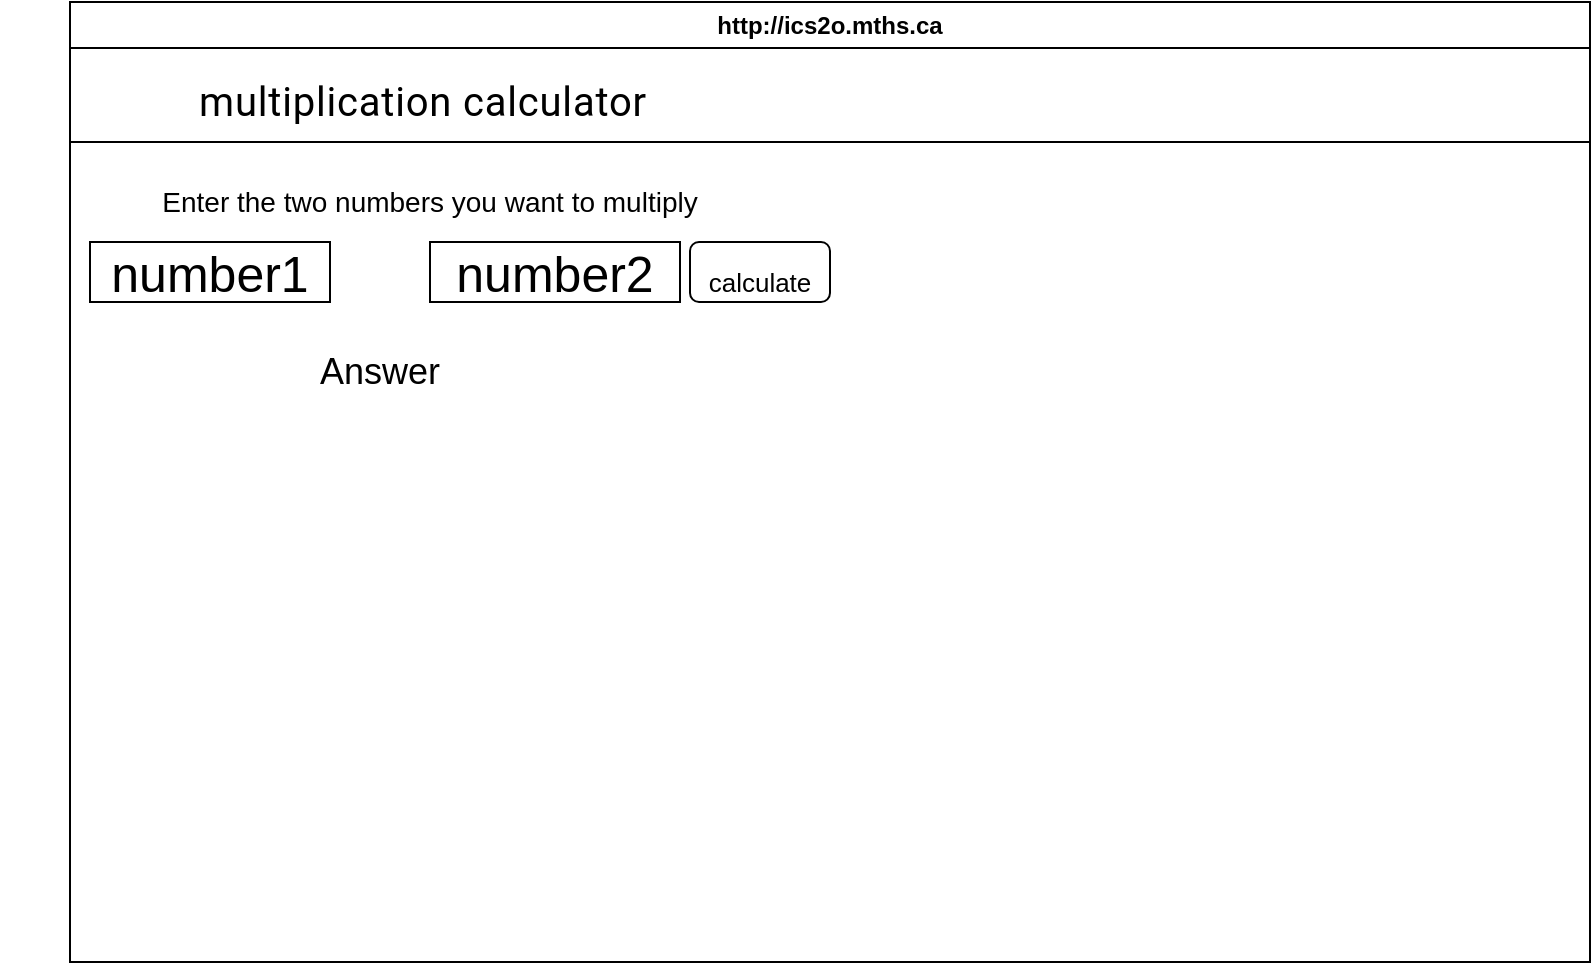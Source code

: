 <mxfile>
    <diagram id="HIP3nbAZw_EuaXWnEj3U" name="Page-1">
        <mxGraphModel dx="1476" dy="525" grid="1" gridSize="10" guides="1" tooltips="1" connect="1" arrows="1" fold="1" page="1" pageScale="1" pageWidth="850" pageHeight="1100" math="0" shadow="0">
            <root>
                <mxCell id="0"/>
                <mxCell id="1" parent="0"/>
                <mxCell id="7" value="http://ics2o.mths.ca" style="swimlane;whiteSpace=wrap;html=1;" parent="1" vertex="1">
                    <mxGeometry x="20" y="40" width="760" height="480" as="geometry"/>
                </mxCell>
                <mxCell id="8" value="&lt;span style=&quot;font-size: 25px;&quot;&gt;&amp;nbsp; &amp;nbsp; &amp;nbsp; &amp;nbsp; &amp;nbsp;&lt;/span&gt;&lt;span style=&quot;font-family: Roboto, Helvetica, Arial, sans-serif; font-size: 20px; letter-spacing: 0.4px;&quot;&gt;multiplication calculator&lt;/span&gt;" style="rounded=0;whiteSpace=wrap;html=1;align=left;labelBackgroundColor=none;" vertex="1" parent="7">
                    <mxGeometry y="23" width="760" height="47" as="geometry"/>
                </mxCell>
                <mxCell id="10" value="&lt;span style=&quot;font-family: Helvetica, Arial, sans-serif; font-size: 14px; text-align: start;&quot;&gt;Enter the two numbers you want to multiply&lt;/span&gt;" style="text;html=1;strokeColor=none;fillColor=none;align=center;verticalAlign=middle;whiteSpace=wrap;rounded=0;labelBackgroundColor=none;fontSize=25;fontColor=#000000;" vertex="1" parent="7">
                    <mxGeometry x="-35" y="80" width="430" height="30" as="geometry"/>
                </mxCell>
                <mxCell id="11" value="&lt;font color=&quot;#000000&quot;&gt;number1&lt;/font&gt;" style="rounded=0;whiteSpace=wrap;html=1;labelBackgroundColor=none;fontSize=25;fontColor=default;fillColor=none;" vertex="1" parent="7">
                    <mxGeometry x="10" y="120" width="120" height="30" as="geometry"/>
                </mxCell>
                <mxCell id="21" value="&lt;font style=&quot;font-size: 13px;&quot;&gt;calculate&lt;/font&gt;" style="rounded=1;whiteSpace=wrap;html=1;labelBackgroundColor=none;fontSize=25;fontColor=#000000;fillColor=none;" vertex="1" parent="7">
                    <mxGeometry x="310" y="120" width="70" height="30" as="geometry"/>
                </mxCell>
                <mxCell id="22" value="&lt;font style=&quot;font-size: 18px;&quot;&gt;Answer&lt;/font&gt;" style="text;html=1;strokeColor=none;fillColor=none;align=center;verticalAlign=middle;whiteSpace=wrap;rounded=0;labelBackgroundColor=none;fontSize=13;fontColor=#000000;" vertex="1" parent="7">
                    <mxGeometry x="20" y="170" width="270" height="30" as="geometry"/>
                </mxCell>
                <mxCell id="20" value="&lt;font color=&quot;#000000&quot;&gt;number2&lt;/font&gt;" style="rounded=0;whiteSpace=wrap;html=1;labelBackgroundColor=none;fontSize=25;fontColor=default;fillColor=none;" vertex="1" parent="1">
                    <mxGeometry x="200" y="160" width="125" height="30" as="geometry"/>
                </mxCell>
            </root>
        </mxGraphModel>
    </diagram>
</mxfile>